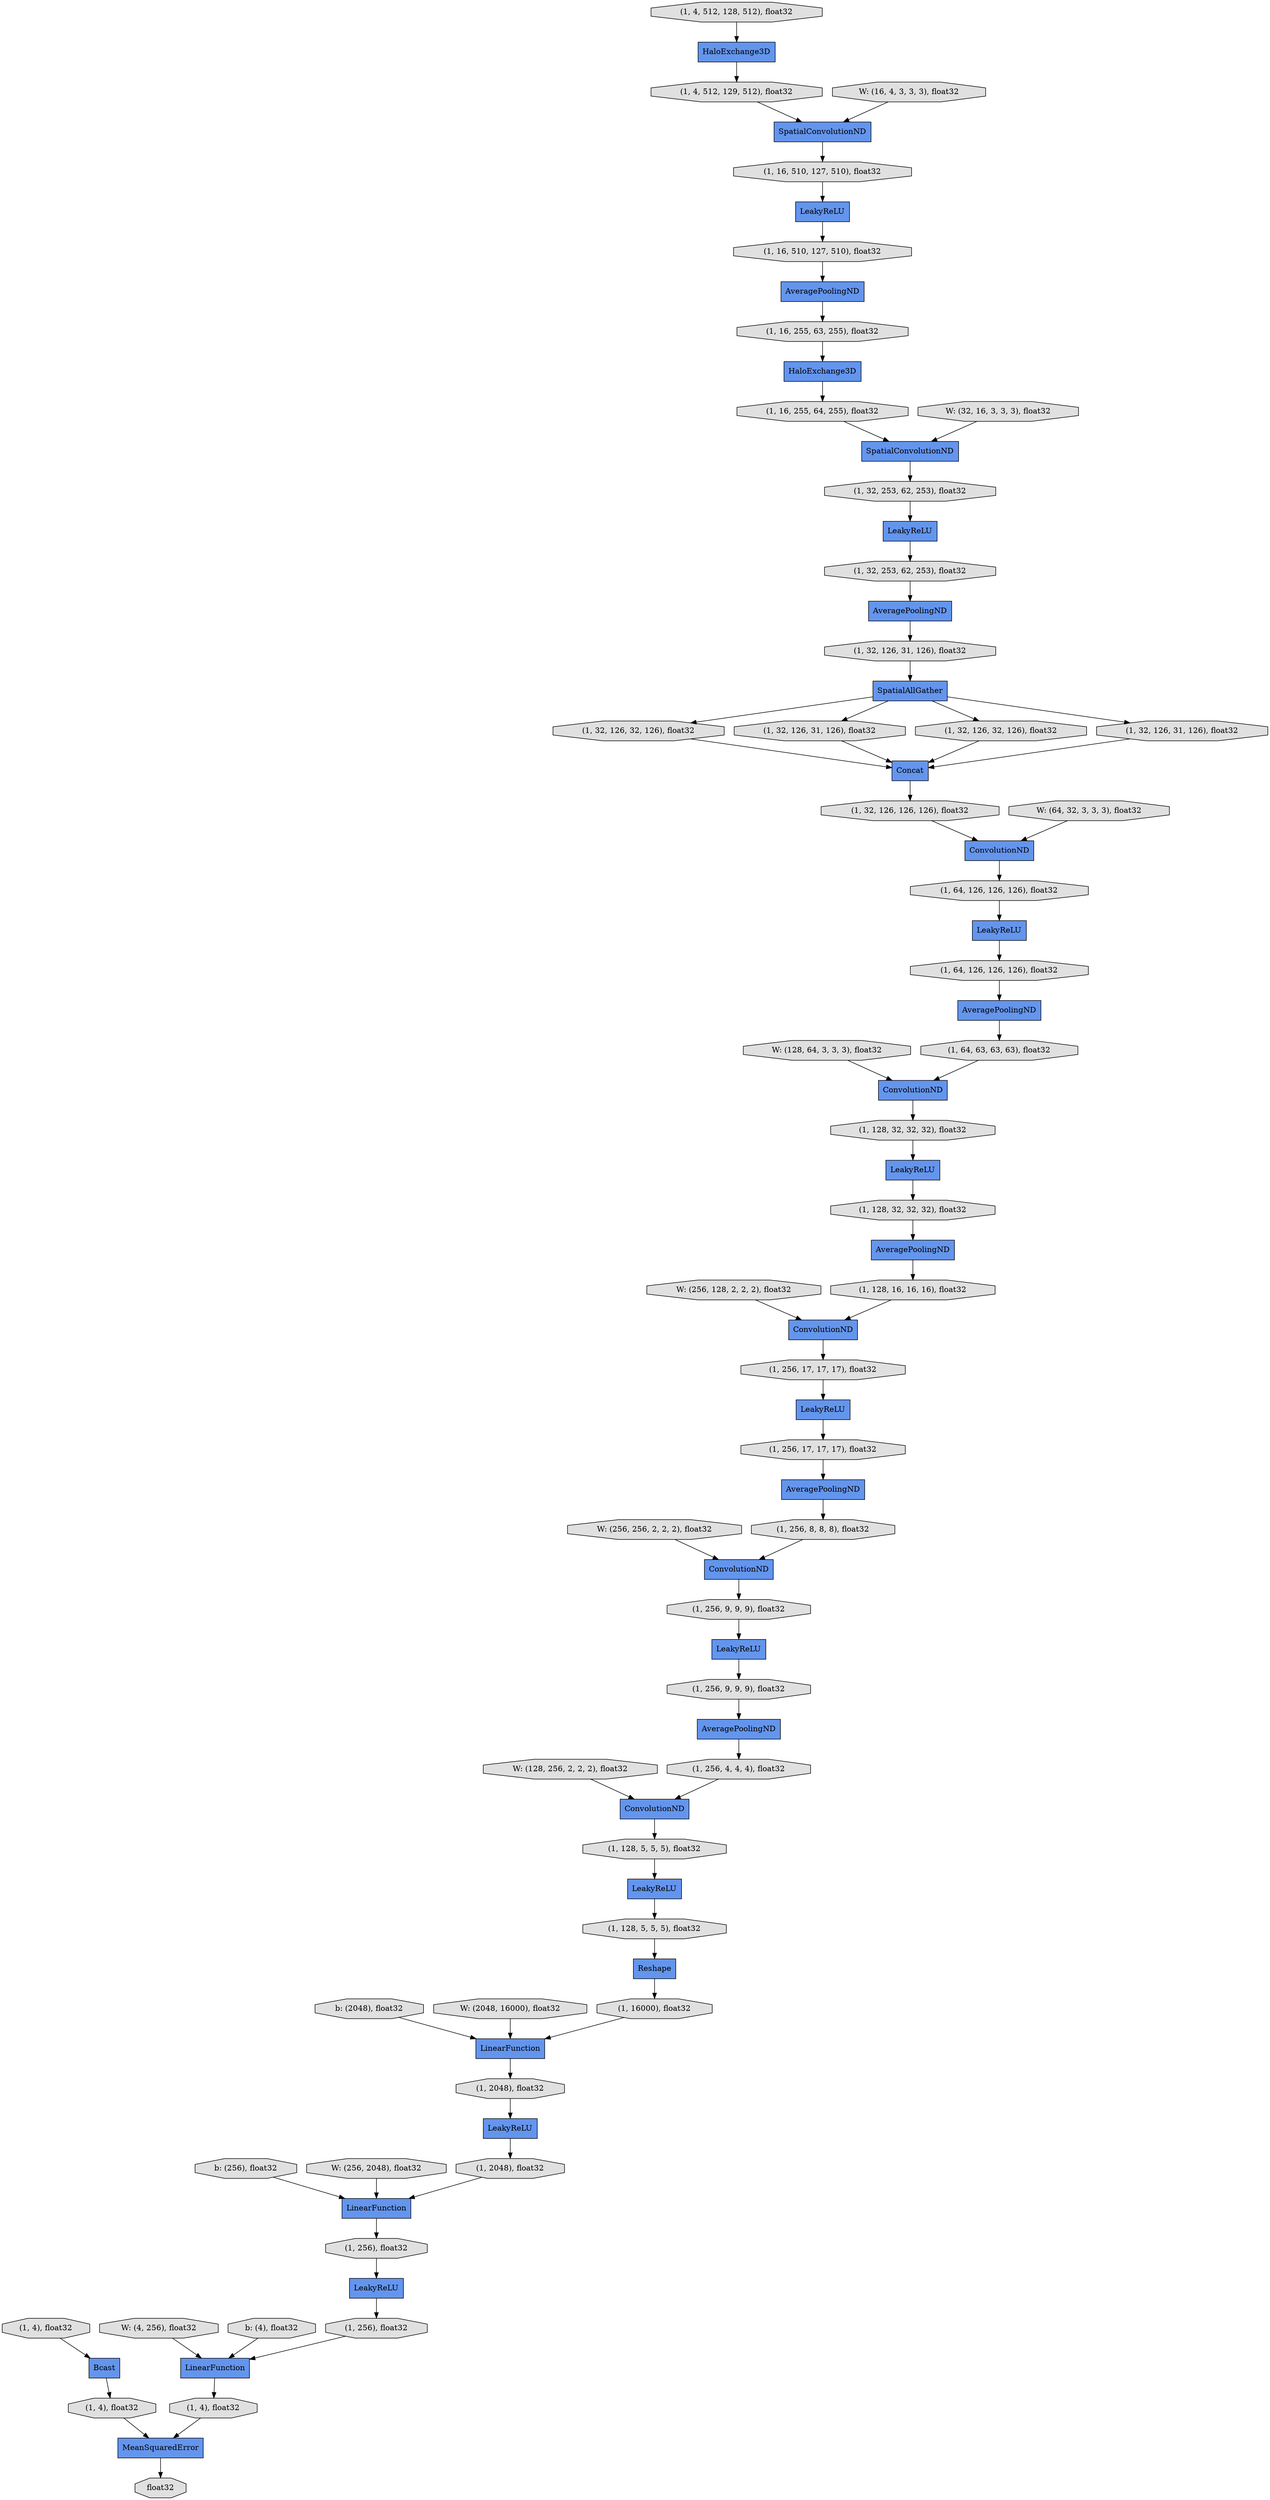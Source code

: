 digraph graphname{rankdir=TB;47736375033936 [label="(1, 64, 63, 63, 63), float32",shape="octagon",fillcolor="#E0E0E0",style="filled"];47736375050448 [label="LeakyReLU",shape="record",fillcolor="#6495ED",style="filled"];47736374984912 [label="(1, 16, 255, 64, 255), float32",shape="octagon",fillcolor="#E0E0E0",style="filled"];47736363057424 [label="b: (256), float32",shape="octagon",fillcolor="#E0E0E0",style="filled"];47736375050512 [label="(1, 128, 5, 5, 5), float32",shape="octagon",fillcolor="#E0E0E0",style="filled"];47736374985104 [label="Concat",shape="record",fillcolor="#6495ED",style="filled"];47736375034384 [label="(1, 128, 32, 32, 32), float32",shape="octagon",fillcolor="#E0E0E0",style="filled"];47736363057744 [label="W: (4, 256), float32",shape="octagon",fillcolor="#E0E0E0",style="filled"];47736374985296 [label="(1, 32, 253, 62, 253), float32",shape="octagon",fillcolor="#E0E0E0",style="filled"];47736108835536 [label="Bcast",shape="record",fillcolor="#6495ED",style="filled"];47736375051024 [label="LinearFunction",shape="record",fillcolor="#6495ED",style="filled"];47736374878992 [label="SpatialConvolutionND",shape="record",fillcolor="#6495ED",style="filled"];47736375034704 [label="(1, 128, 32, 32, 32), float32",shape="octagon",fillcolor="#E0E0E0",style="filled"];47736100389712 [label="LeakyReLU",shape="record",fillcolor="#6495ED",style="filled"];47736363058064 [label="b: (4), float32",shape="octagon",fillcolor="#E0E0E0",style="filled"];47736374985616 [label="(1, 32, 253, 62, 253), float32",shape="octagon",fillcolor="#E0E0E0",style="filled"];47736374879120 [label="(1, 4), float32",shape="octagon",fillcolor="#E0E0E0",style="filled"];47736374985744 [label="LeakyReLU",shape="record",fillcolor="#6495ED",style="filled"];47736374879312 [label="HaloExchange3D",shape="record",fillcolor="#6495ED",style="filled"];47736375035024 [label="AveragePoolingND",shape="record",fillcolor="#6495ED",style="filled"];47736374985872 [label="(1, 32, 126, 31, 126), float32",shape="octagon",fillcolor="#E0E0E0",style="filled"];47736375035088 [label="(1, 128, 16, 16, 16), float32",shape="octagon",fillcolor="#E0E0E0",style="filled"];47736375051536 [label="(1, 16000), float32",shape="octagon",fillcolor="#E0E0E0",style="filled"];47736374879568 [label="LinearFunction",shape="record",fillcolor="#6495ED",style="filled"];47736375035216 [label="ConvolutionND",shape="record",fillcolor="#6495ED",style="filled"];47736374986064 [label="ConvolutionND",shape="record",fillcolor="#6495ED",style="filled"];47736067253584 [label="AveragePoolingND",shape="record",fillcolor="#6495ED",style="filled"];47736374879696 [label="(1, 4, 512, 128, 512), float32",shape="octagon",fillcolor="#E0E0E0",style="filled"];47736374879760 [label="AveragePoolingND",shape="record",fillcolor="#6495ED",style="filled"];47736374986320 [label="(1, 32, 126, 32, 126), float32",shape="octagon",fillcolor="#E0E0E0",style="filled"];47736374879824 [label="SpatialConvolutionND",shape="record",fillcolor="#6495ED",style="filled"];47736375035536 [label="(1, 256, 17, 17, 17), float32",shape="octagon",fillcolor="#E0E0E0",style="filled"];47736374879952 [label="(1, 4), float32",shape="octagon",fillcolor="#E0E0E0",style="filled"];47736375052048 [label="(1, 2048), float32",shape="octagon",fillcolor="#E0E0E0",style="filled"];47736374880080 [label="Reshape",shape="record",fillcolor="#6495ED",style="filled"];47736374986576 [label="(1, 32, 126, 31, 126), float32",shape="octagon",fillcolor="#E0E0E0",style="filled"];47736375035792 [label="LeakyReLU",shape="record",fillcolor="#6495ED",style="filled"];47736375052176 [label="(1, 2048), float32",shape="octagon",fillcolor="#E0E0E0",style="filled"];47736375035856 [label="(1, 256, 17, 17, 17), float32",shape="octagon",fillcolor="#E0E0E0",style="filled"];47736375052304 [label="LinearFunction",shape="record",fillcolor="#6495ED",style="filled"];47736374880464 [label="SpatialAllGather",shape="record",fillcolor="#6495ED",style="filled"];47736375036176 [label="AveragePoolingND",shape="record",fillcolor="#6495ED",style="filled"];47736374880528 [label="(1, 4, 512, 129, 512), float32",shape="octagon",fillcolor="#E0E0E0",style="filled"];47736375036240 [label="(1, 256, 8, 8, 8), float32",shape="octagon",fillcolor="#E0E0E0",style="filled"];47736375052688 [label="(1, 256), float32",shape="octagon",fillcolor="#E0E0E0",style="filled"];47736374880656 [label="(1, 16, 510, 127, 510), float32",shape="octagon",fillcolor="#E0E0E0",style="filled"];47736375052752 [label="MeanSquaredError",shape="record",fillcolor="#6495ED",style="filled"];47736375036368 [label="ConvolutionND",shape="record",fillcolor="#6495ED",style="filled"];47736374987216 [label="(1, 32, 126, 32, 126), float32",shape="octagon",fillcolor="#E0E0E0",style="filled"];47736374987280 [label="ConvolutionND",shape="record",fillcolor="#6495ED",style="filled"];47736375052880 [label="(1, 256), float32",shape="octagon",fillcolor="#E0E0E0",style="filled"];47736375036688 [label="(1, 256, 9, 9, 9), float32",shape="octagon",fillcolor="#E0E0E0",style="filled"];47736374987536 [label="(1, 32, 126, 31, 126), float32",shape="octagon",fillcolor="#E0E0E0",style="filled"];47736374881104 [label="HaloExchange3D",shape="record",fillcolor="#6495ED",style="filled"];47736374987664 [label="LeakyReLU",shape="record",fillcolor="#6495ED",style="filled"];47736375053328 [label="float32",shape="octagon",fillcolor="#E0E0E0",style="filled"];47736375036944 [label="LeakyReLU",shape="record",fillcolor="#6495ED",style="filled"];47736374987792 [label="AveragePoolingND",shape="record",fillcolor="#6495ED",style="filled"];47736375037008 [label="(1, 256, 9, 9, 9), float32",shape="octagon",fillcolor="#E0E0E0",style="filled"];47736374987856 [label="(1, 32, 126, 126, 126), float32",shape="octagon",fillcolor="#E0E0E0",style="filled"];47736374881360 [label="(1, 16, 510, 127, 510), float32",shape="octagon",fillcolor="#E0E0E0",style="filled"];47736375053456 [label="(1, 4), float32",shape="octagon",fillcolor="#E0E0E0",style="filled"];47736374881488 [label="LeakyReLU",shape="record",fillcolor="#6495ED",style="filled"];47736374881552 [label="(1, 16, 255, 63, 255), float32",shape="octagon",fillcolor="#E0E0E0",style="filled"];47736374988112 [label="ConvolutionND",shape="record",fillcolor="#6495ED",style="filled"];47736375037328 [label="LeakyReLU",shape="record",fillcolor="#6495ED",style="filled"];47736374988176 [label="(1, 64, 126, 126, 126), float32",shape="octagon",fillcolor="#E0E0E0",style="filled"];47736375037392 [label="(1, 256, 4, 4, 4), float32",shape="octagon",fillcolor="#E0E0E0",style="filled"];47736374988432 [label="LeakyReLU",shape="record",fillcolor="#6495ED",style="filled"];47736374988496 [label="(1, 64, 126, 126, 126), float32",shape="octagon",fillcolor="#E0E0E0",style="filled"];47736375037840 [label="(1, 128, 5, 5, 5), float32",shape="octagon",fillcolor="#E0E0E0",style="filled"];47736374988752 [label="AveragePoolingND",shape="record",fillcolor="#6495ED",style="filled"];47736296247696 [label="W: (16, 4, 3, 3, 3), float32",shape="octagon",fillcolor="#E0E0E0",style="filled"];47736296248080 [label="b: (2048), float32",shape="octagon",fillcolor="#E0E0E0",style="filled"];47736296248336 [label="W: (32, 16, 3, 3, 3), float32",shape="octagon",fillcolor="#E0E0E0",style="filled"];47736296248720 [label="W: (64, 32, 3, 3, 3), float32",shape="octagon",fillcolor="#E0E0E0",style="filled"];47736296249104 [label="W: (128, 64, 3, 3, 3), float32",shape="octagon",fillcolor="#E0E0E0",style="filled"];47736296249488 [label="W: (256, 128, 2, 2, 2), float32",shape="octagon",fillcolor="#E0E0E0",style="filled"];47736296249872 [label="W: (256, 256, 2, 2, 2), float32",shape="octagon",fillcolor="#E0E0E0",style="filled"];47736296250256 [label="W: (128, 256, 2, 2, 2), float32",shape="octagon",fillcolor="#E0E0E0",style="filled"];47736296250640 [label="W: (2048, 16000), float32",shape="octagon",fillcolor="#E0E0E0",style="filled"];47736296251280 [label="W: (256, 2048), float32",shape="octagon",fillcolor="#E0E0E0",style="filled"];47736374881552 -> 47736374881104;47736374985616 -> 47736374879760;47736296249488 -> 47736374987280;47736375037328 -> 47736375052176;47736375052752 -> 47736375053328;47736374879120 -> 47736108835536;47736363057744 -> 47736375052304;47736374880656 -> 47736100389712;47736374881104 -> 47736374984912;47736375036176 -> 47736375037392;47736374984912 -> 47736374879824;47736374987280 -> 47736375035536;47736375035216 -> 47736375036688;47736296250256 -> 47736375036368;47736374986064 -> 47736374988176;47736374987792 -> 47736375033936;47736374988112 -> 47736375034384;47736374881488 -> 47736374985616;47736374879312 -> 47736374880528;47736375050448 -> 47736375052880;47736375050512 -> 47736374880080;47736374879952 -> 47736375052752;47736375052304 -> 47736375053456;47736374985872 -> 47736374880464;47736374985744 -> 47736374988496;47736375034704 -> 47736374988752;47736375052048 -> 47736375037328;47736374988752 -> 47736375035088;47736374987536 -> 47736374985104;47736374880464 -> 47736374987216;47736375052880 -> 47736375052304;47736374987664 -> 47736375035856;47736296248080 -> 47736374879568;47736374987856 -> 47736374986064;47736374881360 -> 47736067253584;47736296248720 -> 47736374986064;47736374987216 -> 47736374985104;47736375035536 -> 47736374987664;47736374880528 -> 47736374878992;47736296249872 -> 47736375035216;47736375052176 -> 47736375051024;47736375052688 -> 47736375050448;47736375051536 -> 47736374879568;47736374988496 -> 47736374987792;47736375037008 -> 47736375036176;47736296249104 -> 47736374988112;47736374986320 -> 47736374985104;47736296248336 -> 47736374879824;47736375033936 -> 47736374988112;47736374988176 -> 47736374985744;47736374880080 -> 47736375051536;47736375037392 -> 47736375036368;47736374879824 -> 47736374985296;47736375035792 -> 47736375037008;47736375037840 -> 47736375036944;47736375035088 -> 47736374987280;47736374986576 -> 47736374985104;47736375036240 -> 47736375035216;47736108835536 -> 47736374879952;47736296247696 -> 47736374878992;47736375053456 -> 47736375052752;47736375034384 -> 47736374988432;47736363057424 -> 47736375051024;47736296251280 -> 47736375051024;47736374988432 -> 47736375034704;47736374985296 -> 47736374881488;47736296250640 -> 47736374879568;47736067253584 -> 47736374881552;47736375036368 -> 47736375037840;47736374879696 -> 47736374879312;47736375036688 -> 47736375035792;47736100389712 -> 47736374881360;47736374879568 -> 47736375052048;47736375035856 -> 47736375035024;47736374880464 -> 47736374987536;47736363058064 -> 47736375052304;47736375051024 -> 47736375052688;47736374878992 -> 47736374880656;47736374985104 -> 47736374987856;47736375036944 -> 47736375050512;47736374880464 -> 47736374986320;47736375035024 -> 47736375036240;47736374879760 -> 47736374985872;47736374880464 -> 47736374986576;}